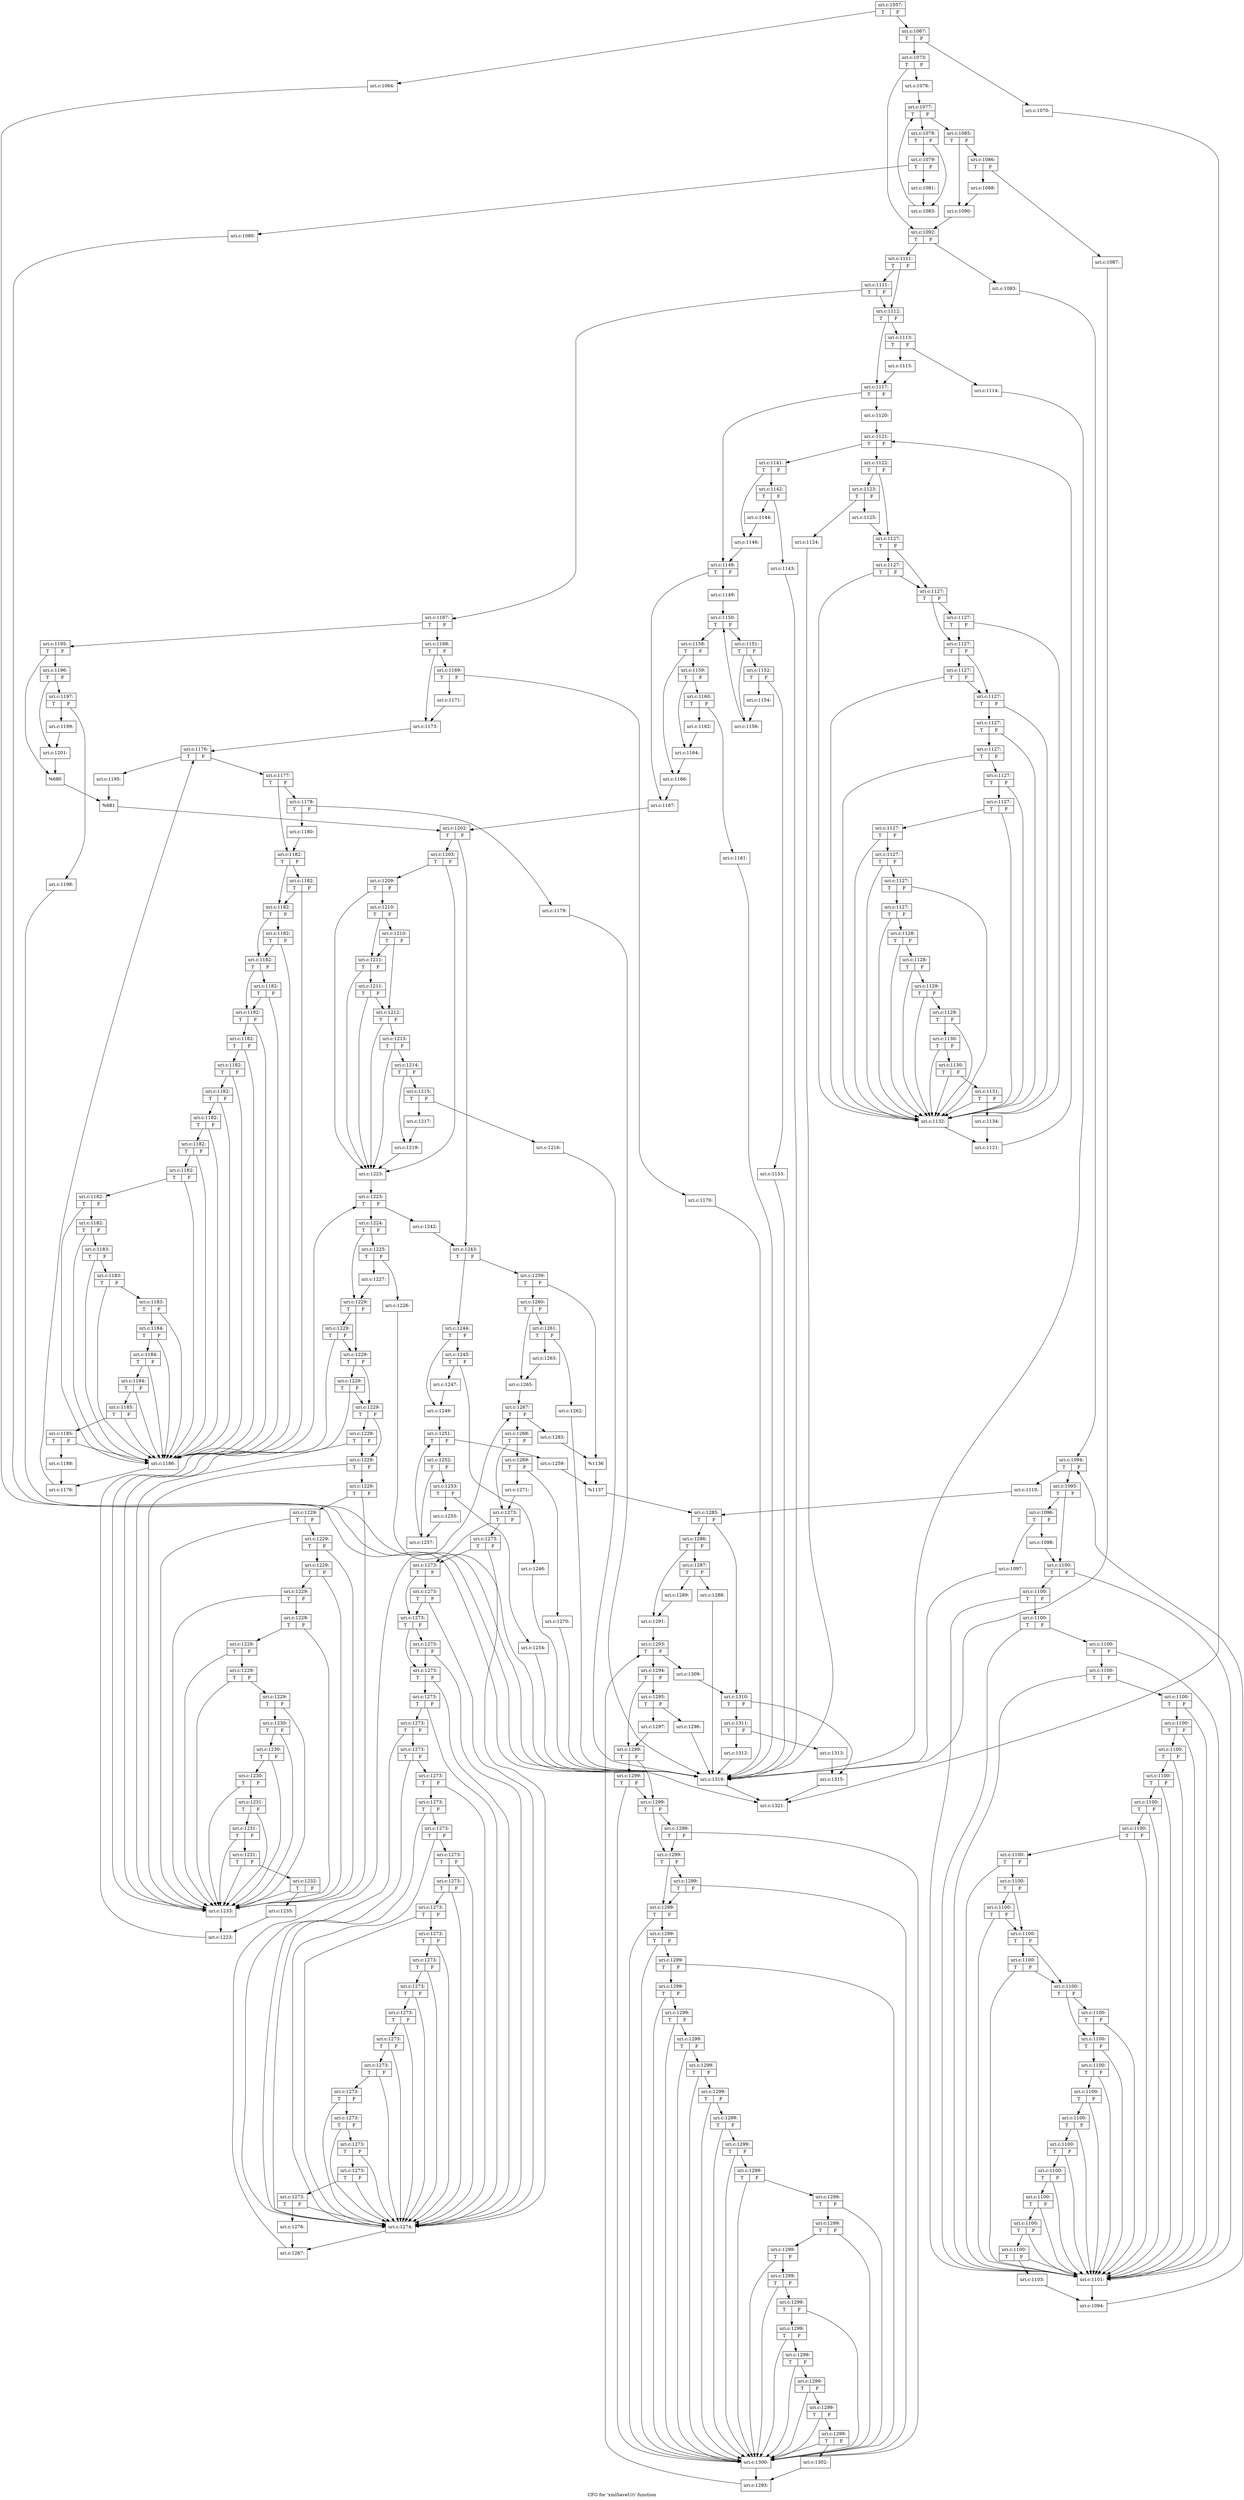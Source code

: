 digraph "CFG for 'xmlSaveUri' function" {
	label="CFG for 'xmlSaveUri' function";

	Node0x471c890 [shape=record,label="{uri.c:1057:|{<s0>T|<s1>F}}"];
	Node0x471c890 -> Node0x471df40;
	Node0x471c890 -> Node0x471df90;
	Node0x471df40 [shape=record,label="{uri.c:1064:}"];
	Node0x471df40 -> Node0x47a42d0;
	Node0x471df90 [shape=record,label="{uri.c:1067:|{<s0>T|<s1>F}}"];
	Node0x471df90 -> Node0x47d1d40;
	Node0x471df90 -> Node0x47d1d90;
	Node0x47d1d40 [shape=record,label="{uri.c:1070:}"];
	Node0x47d1d40 -> Node0x47a42d0;
	Node0x47d1d90 [shape=record,label="{uri.c:1073:|{<s0>T|<s1>F}}"];
	Node0x47d1d90 -> Node0x47a3900;
	Node0x47d1d90 -> Node0x47d26c0;
	Node0x47a3900 [shape=record,label="{uri.c:1076:}"];
	Node0x47a3900 -> Node0x47a0fc0;
	Node0x47a0fc0 [shape=record,label="{uri.c:1077:|{<s0>T|<s1>F}}"];
	Node0x47a0fc0 -> Node0x47d3a30;
	Node0x47a0fc0 -> Node0x47d37d0;
	Node0x47d3a30 [shape=record,label="{uri.c:1078:|{<s0>T|<s1>F}}"];
	Node0x47d3a30 -> Node0x47d3c20;
	Node0x47d3a30 -> Node0x47d3c70;
	Node0x47d3c20 [shape=record,label="{uri.c:1079:|{<s0>T|<s1>F}}"];
	Node0x47d3c20 -> Node0x47a4d70;
	Node0x47d3c20 -> Node0x47d4840;
	Node0x47a4d70 [shape=record,label="{uri.c:1080:}"];
	Node0x47a4d70 -> Node0x47d4cf0;
	Node0x47d4840 [shape=record,label="{uri.c:1081:}"];
	Node0x47d4840 -> Node0x47d3c70;
	Node0x47d3c70 [shape=record,label="{uri.c:1083:}"];
	Node0x47d3c70 -> Node0x47a0fc0;
	Node0x47d37d0 [shape=record,label="{uri.c:1085:|{<s0>T|<s1>F}}"];
	Node0x47d37d0 -> Node0x47d6970;
	Node0x47d37d0 -> Node0x47d69c0;
	Node0x47d6970 [shape=record,label="{uri.c:1086:|{<s0>T|<s1>F}}"];
	Node0x47d6970 -> Node0x47d7140;
	Node0x47d6970 -> Node0x47d7190;
	Node0x47d7140 [shape=record,label="{uri.c:1087:}"];
	Node0x47d7140 -> Node0x47d4cf0;
	Node0x47d7190 [shape=record,label="{uri.c:1088:}"];
	Node0x47d7190 -> Node0x47d69c0;
	Node0x47d69c0 [shape=record,label="{uri.c:1090:}"];
	Node0x47d69c0 -> Node0x47d26c0;
	Node0x47d26c0 [shape=record,label="{uri.c:1092:|{<s0>T|<s1>F}}"];
	Node0x47d26c0 -> Node0x47d7d30;
	Node0x47d26c0 -> Node0x47d7dd0;
	Node0x47d7d30 [shape=record,label="{uri.c:1093:}"];
	Node0x47d7d30 -> Node0x47d8490;
	Node0x47d8490 [shape=record,label="{uri.c:1094:|{<s0>T|<s1>F}}"];
	Node0x47d8490 -> Node0x47d8940;
	Node0x47d8490 -> Node0x47d86b0;
	Node0x47d8940 [shape=record,label="{uri.c:1095:|{<s0>T|<s1>F}}"];
	Node0x47d8940 -> Node0x47d8b30;
	Node0x47d8940 -> Node0x47d8b80;
	Node0x47d8b30 [shape=record,label="{uri.c:1096:|{<s0>T|<s1>F}}"];
	Node0x47d8b30 -> Node0x47d9220;
	Node0x47d8b30 -> Node0x47d9270;
	Node0x47d9220 [shape=record,label="{uri.c:1097:}"];
	Node0x47d9220 -> Node0x47d4cf0;
	Node0x47d9270 [shape=record,label="{uri.c:1098:}"];
	Node0x47d9270 -> Node0x47d8b80;
	Node0x47d8b80 [shape=record,label="{uri.c:1100:|{<s0>T|<s1>F}}"];
	Node0x47d8b80 -> Node0x47d9880;
	Node0x47d8b80 -> Node0x47d9d40;
	Node0x47d9d40 [shape=record,label="{uri.c:1100:|{<s0>T|<s1>F}}"];
	Node0x47d9d40 -> Node0x47d9880;
	Node0x47d9d40 -> Node0x47d9cf0;
	Node0x47d9cf0 [shape=record,label="{uri.c:1100:|{<s0>T|<s1>F}}"];
	Node0x47d9cf0 -> Node0x47d9880;
	Node0x47d9cf0 -> Node0x47d9ca0;
	Node0x47d9ca0 [shape=record,label="{uri.c:1100:|{<s0>T|<s1>F}}"];
	Node0x47d9ca0 -> Node0x47d9880;
	Node0x47d9ca0 -> Node0x47d9c50;
	Node0x47d9c50 [shape=record,label="{uri.c:1100:|{<s0>T|<s1>F}}"];
	Node0x47d9c50 -> Node0x47d9880;
	Node0x47d9c50 -> Node0x47d9c00;
	Node0x47d9c00 [shape=record,label="{uri.c:1100:|{<s0>T|<s1>F}}"];
	Node0x47d9c00 -> Node0x47d9880;
	Node0x47d9c00 -> Node0x47d9bb0;
	Node0x47d9bb0 [shape=record,label="{uri.c:1100:|{<s0>T|<s1>F}}"];
	Node0x47d9bb0 -> Node0x47d9880;
	Node0x47d9bb0 -> Node0x47d9b60;
	Node0x47d9b60 [shape=record,label="{uri.c:1100:|{<s0>T|<s1>F}}"];
	Node0x47d9b60 -> Node0x47d9880;
	Node0x47d9b60 -> Node0x47d9b10;
	Node0x47d9b10 [shape=record,label="{uri.c:1100:|{<s0>T|<s1>F}}"];
	Node0x47d9b10 -> Node0x47d9880;
	Node0x47d9b10 -> Node0x47d9ac0;
	Node0x47d9ac0 [shape=record,label="{uri.c:1100:|{<s0>T|<s1>F}}"];
	Node0x47d9ac0 -> Node0x47d9880;
	Node0x47d9ac0 -> Node0x47d9a70;
	Node0x47d9a70 [shape=record,label="{uri.c:1100:|{<s0>T|<s1>F}}"];
	Node0x47d9a70 -> Node0x47d9880;
	Node0x47d9a70 -> Node0x47d99f0;
	Node0x47d99f0 [shape=record,label="{uri.c:1100:|{<s0>T|<s1>F}}"];
	Node0x47d99f0 -> Node0x47d9880;
	Node0x47d99f0 -> Node0x47d9970;
	Node0x47d9970 [shape=record,label="{uri.c:1100:|{<s0>T|<s1>F}}"];
	Node0x47d9970 -> Node0x47dbc10;
	Node0x47d9970 -> Node0x47dbbc0;
	Node0x47dbc10 [shape=record,label="{uri.c:1100:|{<s0>T|<s1>F}}"];
	Node0x47dbc10 -> Node0x47d9880;
	Node0x47dbc10 -> Node0x47dbbc0;
	Node0x47dbbc0 [shape=record,label="{uri.c:1100:|{<s0>T|<s1>F}}"];
	Node0x47dbbc0 -> Node0x47dc140;
	Node0x47dbbc0 -> Node0x47dbb70;
	Node0x47dc140 [shape=record,label="{uri.c:1100:|{<s0>T|<s1>F}}"];
	Node0x47dc140 -> Node0x47d9880;
	Node0x47dc140 -> Node0x47dbb70;
	Node0x47dbb70 [shape=record,label="{uri.c:1100:|{<s0>T|<s1>F}}"];
	Node0x47dbb70 -> Node0x47dc670;
	Node0x47dbb70 -> Node0x47dbaf0;
	Node0x47dc670 [shape=record,label="{uri.c:1100:|{<s0>T|<s1>F}}"];
	Node0x47dc670 -> Node0x47d9880;
	Node0x47dc670 -> Node0x47dbaf0;
	Node0x47dbaf0 [shape=record,label="{uri.c:1100:|{<s0>T|<s1>F}}"];
	Node0x47dbaf0 -> Node0x47d9880;
	Node0x47dbaf0 -> Node0x47dcdd0;
	Node0x47dcdd0 [shape=record,label="{uri.c:1100:|{<s0>T|<s1>F}}"];
	Node0x47dcdd0 -> Node0x47d9880;
	Node0x47dcdd0 -> Node0x47dcd80;
	Node0x47dcd80 [shape=record,label="{uri.c:1100:|{<s0>T|<s1>F}}"];
	Node0x47dcd80 -> Node0x47d9880;
	Node0x47dcd80 -> Node0x47dcd30;
	Node0x47dcd30 [shape=record,label="{uri.c:1100:|{<s0>T|<s1>F}}"];
	Node0x47dcd30 -> Node0x47d9880;
	Node0x47dcd30 -> Node0x47dcce0;
	Node0x47dcce0 [shape=record,label="{uri.c:1100:|{<s0>T|<s1>F}}"];
	Node0x47dcce0 -> Node0x47d9880;
	Node0x47dcce0 -> Node0x47dcc90;
	Node0x47dcc90 [shape=record,label="{uri.c:1100:|{<s0>T|<s1>F}}"];
	Node0x47dcc90 -> Node0x47d9880;
	Node0x47dcc90 -> Node0x47dcc40;
	Node0x47dcc40 [shape=record,label="{uri.c:1100:|{<s0>T|<s1>F}}"];
	Node0x47dcc40 -> Node0x47d9880;
	Node0x47dcc40 -> Node0x47dcbf0;
	Node0x47dcbf0 [shape=record,label="{uri.c:1100:|{<s0>T|<s1>F}}"];
	Node0x47dcbf0 -> Node0x47d9880;
	Node0x47dcbf0 -> Node0x47dcba0;
	Node0x47dcba0 [shape=record,label="{uri.c:1100:|{<s0>T|<s1>F}}"];
	Node0x47dcba0 -> Node0x47d9880;
	Node0x47dcba0 -> Node0x47d9920;
	Node0x47d9880 [shape=record,label="{uri.c:1101:}"];
	Node0x47d9880 -> Node0x47d98d0;
	Node0x47d9920 [shape=record,label="{uri.c:1103:}"];
	Node0x47d9920 -> Node0x47d98d0;
	Node0x47d98d0 [shape=record,label="{uri.c:1094:}"];
	Node0x47d98d0 -> Node0x47d8490;
	Node0x47d86b0 [shape=record,label="{uri.c:1110:}"];
	Node0x47d86b0 -> Node0x47d7d80;
	Node0x47d7dd0 [shape=record,label="{uri.c:1111:|{<s0>T|<s1>F}}"];
	Node0x47d7dd0 -> Node0x47d28b0;
	Node0x47d7dd0 -> Node0x47d29a0;
	Node0x47d29a0 [shape=record,label="{uri.c:1111:|{<s0>T|<s1>F}}"];
	Node0x47d29a0 -> Node0x47d28b0;
	Node0x47d29a0 -> Node0x47d2950;
	Node0x47d28b0 [shape=record,label="{uri.c:1112:|{<s0>T|<s1>F}}"];
	Node0x47d28b0 -> Node0x47d32a0;
	Node0x47d28b0 -> Node0x47d32f0;
	Node0x47d32a0 [shape=record,label="{uri.c:1113:|{<s0>T|<s1>F}}"];
	Node0x47d32a0 -> Node0x47e3570;
	Node0x47d32a0 -> Node0x47e35c0;
	Node0x47e3570 [shape=record,label="{uri.c:1114:}"];
	Node0x47e3570 -> Node0x47d4cf0;
	Node0x47e35c0 [shape=record,label="{uri.c:1115:}"];
	Node0x47e35c0 -> Node0x47d32f0;
	Node0x47d32f0 [shape=record,label="{uri.c:1117:|{<s0>T|<s1>F}}"];
	Node0x47d32f0 -> Node0x47e44d0;
	Node0x47d32f0 -> Node0x47e4520;
	Node0x47e44d0 [shape=record,label="{uri.c:1120:}"];
	Node0x47e44d0 -> Node0x47966c0;
	Node0x47966c0 [shape=record,label="{uri.c:1121:|{<s0>T|<s1>F}}"];
	Node0x47966c0 -> Node0x47e56d0;
	Node0x47966c0 -> Node0x47e5440;
	Node0x47e56d0 [shape=record,label="{uri.c:1122:|{<s0>T|<s1>F}}"];
	Node0x47e56d0 -> Node0x479bc90;
	Node0x47e56d0 -> Node0x47e5950;
	Node0x479bc90 [shape=record,label="{uri.c:1123:|{<s0>T|<s1>F}}"];
	Node0x479bc90 -> Node0x47e5fb0;
	Node0x479bc90 -> Node0x47e6000;
	Node0x47e5fb0 [shape=record,label="{uri.c:1124:}"];
	Node0x47e5fb0 -> Node0x47d4cf0;
	Node0x47e6000 [shape=record,label="{uri.c:1125:}"];
	Node0x47e6000 -> Node0x47e5950;
	Node0x47e5950 [shape=record,label="{uri.c:1127:|{<s0>T|<s1>F}}"];
	Node0x47e5950 -> Node0x47e6ba0;
	Node0x47e5950 -> Node0x47e6b50;
	Node0x47e6ba0 [shape=record,label="{uri.c:1127:|{<s0>T|<s1>F}}"];
	Node0x47e6ba0 -> Node0x47e6610;
	Node0x47e6ba0 -> Node0x47e6b50;
	Node0x47e6b50 [shape=record,label="{uri.c:1127:|{<s0>T|<s1>F}}"];
	Node0x47e6b50 -> Node0x47e70b0;
	Node0x47e6b50 -> Node0x47e6b00;
	Node0x47e70b0 [shape=record,label="{uri.c:1127:|{<s0>T|<s1>F}}"];
	Node0x47e70b0 -> Node0x47e6610;
	Node0x47e70b0 -> Node0x47e6b00;
	Node0x47e6b00 [shape=record,label="{uri.c:1127:|{<s0>T|<s1>F}}"];
	Node0x47e6b00 -> Node0x47e7560;
	Node0x47e6b00 -> Node0x47e6a80;
	Node0x47e7560 [shape=record,label="{uri.c:1127:|{<s0>T|<s1>F}}"];
	Node0x47e7560 -> Node0x47e6610;
	Node0x47e7560 -> Node0x47e6a80;
	Node0x47e6a80 [shape=record,label="{uri.c:1127:|{<s0>T|<s1>F}}"];
	Node0x47e6a80 -> Node0x47e6610;
	Node0x47e6a80 -> Node0x47e7c40;
	Node0x47e7c40 [shape=record,label="{uri.c:1127:|{<s0>T|<s1>F}}"];
	Node0x47e7c40 -> Node0x47e6610;
	Node0x47e7c40 -> Node0x47e7bf0;
	Node0x47e7bf0 [shape=record,label="{uri.c:1127:|{<s0>T|<s1>F}}"];
	Node0x47e7bf0 -> Node0x47e6610;
	Node0x47e7bf0 -> Node0x47e7ba0;
	Node0x47e7ba0 [shape=record,label="{uri.c:1127:|{<s0>T|<s1>F}}"];
	Node0x47e7ba0 -> Node0x47e6610;
	Node0x47e7ba0 -> Node0x47e7b50;
	Node0x47e7b50 [shape=record,label="{uri.c:1127:|{<s0>T|<s1>F}}"];
	Node0x47e7b50 -> Node0x47e6610;
	Node0x47e7b50 -> Node0x47e7b00;
	Node0x47e7b00 [shape=record,label="{uri.c:1127:|{<s0>T|<s1>F}}"];
	Node0x47e7b00 -> Node0x47e6610;
	Node0x47e7b00 -> Node0x47e7ab0;
	Node0x47e7ab0 [shape=record,label="{uri.c:1127:|{<s0>T|<s1>F}}"];
	Node0x47e7ab0 -> Node0x47e6610;
	Node0x47e7ab0 -> Node0x47e7a60;
	Node0x47e7a60 [shape=record,label="{uri.c:1127:|{<s0>T|<s1>F}}"];
	Node0x47e7a60 -> Node0x47e6610;
	Node0x47e7a60 -> Node0x47e7a10;
	Node0x47e7a10 [shape=record,label="{uri.c:1127:|{<s0>T|<s1>F}}"];
	Node0x47e7a10 -> Node0x47e6610;
	Node0x47e7a10 -> Node0x47e6a00;
	Node0x47e6a00 [shape=record,label="{uri.c:1128:|{<s0>T|<s1>F}}"];
	Node0x47e6a00 -> Node0x47e6610;
	Node0x47e6a00 -> Node0x47e6980;
	Node0x47e6980 [shape=record,label="{uri.c:1128:|{<s0>T|<s1>F}}"];
	Node0x47e6980 -> Node0x47e6610;
	Node0x47e6980 -> Node0x47e6900;
	Node0x47e6900 [shape=record,label="{uri.c:1129:|{<s0>T|<s1>F}}"];
	Node0x47e6900 -> Node0x47e6610;
	Node0x47e6900 -> Node0x47e6880;
	Node0x47e6880 [shape=record,label="{uri.c:1129:|{<s0>T|<s1>F}}"];
	Node0x47e6880 -> Node0x47e6610;
	Node0x47e6880 -> Node0x47e6800;
	Node0x47e6800 [shape=record,label="{uri.c:1130:|{<s0>T|<s1>F}}"];
	Node0x47e6800 -> Node0x47e6610;
	Node0x47e6800 -> Node0x47e6780;
	Node0x47e6780 [shape=record,label="{uri.c:1130:|{<s0>T|<s1>F}}"];
	Node0x47e6780 -> Node0x47e6610;
	Node0x47e6780 -> Node0x47e6700;
	Node0x47e6700 [shape=record,label="{uri.c:1131:|{<s0>T|<s1>F}}"];
	Node0x47e6700 -> Node0x47e6610;
	Node0x47e6700 -> Node0x47e66b0;
	Node0x47e6610 [shape=record,label="{uri.c:1132:}"];
	Node0x47e6610 -> Node0x47e6660;
	Node0x47e66b0 [shape=record,label="{uri.c:1134:}"];
	Node0x47e66b0 -> Node0x47e6660;
	Node0x47e6660 [shape=record,label="{uri.c:1121:}"];
	Node0x47e6660 -> Node0x47966c0;
	Node0x47e5440 [shape=record,label="{uri.c:1141:|{<s0>T|<s1>F}}"];
	Node0x47e5440 -> Node0x47ed3b0;
	Node0x47e5440 -> Node0x47ed400;
	Node0x47ed3b0 [shape=record,label="{uri.c:1142:|{<s0>T|<s1>F}}"];
	Node0x47ed3b0 -> Node0x47edb40;
	Node0x47ed3b0 -> Node0x47edb90;
	Node0x47edb40 [shape=record,label="{uri.c:1143:}"];
	Node0x47edb40 -> Node0x47d4cf0;
	Node0x47edb90 [shape=record,label="{uri.c:1144:}"];
	Node0x47edb90 -> Node0x47ed400;
	Node0x47ed400 [shape=record,label="{uri.c:1146:}"];
	Node0x47ed400 -> Node0x47e4520;
	Node0x47e4520 [shape=record,label="{uri.c:1148:|{<s0>T|<s1>F}}"];
	Node0x47e4520 -> Node0x47ee6f0;
	Node0x47e4520 -> Node0x47ee740;
	Node0x47ee6f0 [shape=record,label="{uri.c:1149:}"];
	Node0x47ee6f0 -> Node0x47eee00;
	Node0x47eee00 [shape=record,label="{uri.c:1150:|{<s0>T|<s1>F}}"];
	Node0x47eee00 -> Node0x47ef2b0;
	Node0x47eee00 -> Node0x47ef020;
	Node0x47ef2b0 [shape=record,label="{uri.c:1151:|{<s0>T|<s1>F}}"];
	Node0x47ef2b0 -> Node0x47d6d40;
	Node0x47ef2b0 -> Node0x47d6d90;
	Node0x47d6d40 [shape=record,label="{uri.c:1152:|{<s0>T|<s1>F}}"];
	Node0x47d6d40 -> Node0x47efca0;
	Node0x47d6d40 -> Node0x47efcf0;
	Node0x47efca0 [shape=record,label="{uri.c:1153:}"];
	Node0x47efca0 -> Node0x47d4cf0;
	Node0x47efcf0 [shape=record,label="{uri.c:1154:}"];
	Node0x47efcf0 -> Node0x47d6d90;
	Node0x47d6d90 [shape=record,label="{uri.c:1156:}"];
	Node0x47d6d90 -> Node0x47eee00;
	Node0x47ef020 [shape=record,label="{uri.c:1158:|{<s0>T|<s1>F}}"];
	Node0x47ef020 -> Node0x47f09e0;
	Node0x47ef020 -> Node0x47f0a30;
	Node0x47f09e0 [shape=record,label="{uri.c:1159:|{<s0>T|<s1>F}}"];
	Node0x47f09e0 -> Node0x47f0f20;
	Node0x47f09e0 -> Node0x47f0f70;
	Node0x47f0f20 [shape=record,label="{uri.c:1160:|{<s0>T|<s1>F}}"];
	Node0x47f0f20 -> Node0x47f1650;
	Node0x47f0f20 -> Node0x47f16a0;
	Node0x47f1650 [shape=record,label="{uri.c:1161:}"];
	Node0x47f1650 -> Node0x47d4cf0;
	Node0x47f16a0 [shape=record,label="{uri.c:1162:}"];
	Node0x47f16a0 -> Node0x47f0f70;
	Node0x47f0f70 [shape=record,label="{uri.c:1164:}"];
	Node0x47f0f70 -> Node0x47f0a30;
	Node0x47f0a30 [shape=record,label="{uri.c:1166:}"];
	Node0x47f0a30 -> Node0x47ee740;
	Node0x47ee740 [shape=record,label="{uri.c:1167:}"];
	Node0x47ee740 -> Node0x47d2900;
	Node0x47d2950 [shape=record,label="{uri.c:1167:|{<s0>T|<s1>F}}"];
	Node0x47d2950 -> Node0x47f2560;
	Node0x47d2950 -> Node0x47f32d0;
	Node0x47f2560 [shape=record,label="{uri.c:1168:|{<s0>T|<s1>F}}"];
	Node0x47f2560 -> Node0x47f3740;
	Node0x47f2560 -> Node0x47f3790;
	Node0x47f3740 [shape=record,label="{uri.c:1169:|{<s0>T|<s1>F}}"];
	Node0x47f3740 -> Node0x47f3df0;
	Node0x47f3740 -> Node0x47f3e40;
	Node0x47f3df0 [shape=record,label="{uri.c:1170:}"];
	Node0x47f3df0 -> Node0x47d4cf0;
	Node0x47f3e40 [shape=record,label="{uri.c:1171:}"];
	Node0x47f3e40 -> Node0x47f3790;
	Node0x47f3790 [shape=record,label="{uri.c:1173:}"];
	Node0x47f3790 -> Node0x47e1720;
	Node0x47e1720 [shape=record,label="{uri.c:1176:|{<s0>T|<s1>F}}"];
	Node0x47e1720 -> Node0x47e1b90;
	Node0x47e1720 -> Node0x47e1900;
	Node0x47e1b90 [shape=record,label="{uri.c:1177:|{<s0>T|<s1>F}}"];
	Node0x47e1b90 -> Node0x47e1d00;
	Node0x47e1b90 -> Node0x47e1d50;
	Node0x47e1d00 [shape=record,label="{uri.c:1178:|{<s0>T|<s1>F}}"];
	Node0x47e1d00 -> Node0x47e2330;
	Node0x47e1d00 -> Node0x47e2380;
	Node0x47e2330 [shape=record,label="{uri.c:1179:}"];
	Node0x47e2330 -> Node0x47d4cf0;
	Node0x47e2380 [shape=record,label="{uri.c:1180:}"];
	Node0x47e2380 -> Node0x47e1d50;
	Node0x47e1d50 [shape=record,label="{uri.c:1182:|{<s0>T|<s1>F}}"];
	Node0x47e1d50 -> Node0x47e2fa0;
	Node0x47e1d50 -> Node0x47e2f50;
	Node0x47e2fa0 [shape=record,label="{uri.c:1182:|{<s0>T|<s1>F}}"];
	Node0x47e2fa0 -> Node0x47e2990;
	Node0x47e2fa0 -> Node0x47e2f50;
	Node0x47e2f50 [shape=record,label="{uri.c:1182:|{<s0>T|<s1>F}}"];
	Node0x47e2f50 -> Node0x47f8a40;
	Node0x47e2f50 -> Node0x47e2f00;
	Node0x47f8a40 [shape=record,label="{uri.c:1182:|{<s0>T|<s1>F}}"];
	Node0x47f8a40 -> Node0x47e2990;
	Node0x47f8a40 -> Node0x47e2f00;
	Node0x47e2f00 [shape=record,label="{uri.c:1182:|{<s0>T|<s1>F}}"];
	Node0x47e2f00 -> Node0x47f8ef0;
	Node0x47e2f00 -> Node0x47e2e80;
	Node0x47f8ef0 [shape=record,label="{uri.c:1182:|{<s0>T|<s1>F}}"];
	Node0x47f8ef0 -> Node0x47e2990;
	Node0x47f8ef0 -> Node0x47e2e80;
	Node0x47e2e80 [shape=record,label="{uri.c:1182:|{<s0>T|<s1>F}}"];
	Node0x47e2e80 -> Node0x47e2990;
	Node0x47e2e80 -> Node0x47f95d0;
	Node0x47f95d0 [shape=record,label="{uri.c:1182:|{<s0>T|<s1>F}}"];
	Node0x47f95d0 -> Node0x47e2990;
	Node0x47f95d0 -> Node0x47f9580;
	Node0x47f9580 [shape=record,label="{uri.c:1182:|{<s0>T|<s1>F}}"];
	Node0x47f9580 -> Node0x47e2990;
	Node0x47f9580 -> Node0x47f9530;
	Node0x47f9530 [shape=record,label="{uri.c:1182:|{<s0>T|<s1>F}}"];
	Node0x47f9530 -> Node0x47e2990;
	Node0x47f9530 -> Node0x47f94e0;
	Node0x47f94e0 [shape=record,label="{uri.c:1182:|{<s0>T|<s1>F}}"];
	Node0x47f94e0 -> Node0x47e2990;
	Node0x47f94e0 -> Node0x47f9490;
	Node0x47f9490 [shape=record,label="{uri.c:1182:|{<s0>T|<s1>F}}"];
	Node0x47f9490 -> Node0x47e2990;
	Node0x47f9490 -> Node0x47f9440;
	Node0x47f9440 [shape=record,label="{uri.c:1182:|{<s0>T|<s1>F}}"];
	Node0x47f9440 -> Node0x47e2990;
	Node0x47f9440 -> Node0x47f93f0;
	Node0x47f93f0 [shape=record,label="{uri.c:1182:|{<s0>T|<s1>F}}"];
	Node0x47f93f0 -> Node0x47e2990;
	Node0x47f93f0 -> Node0x47f93a0;
	Node0x47f93a0 [shape=record,label="{uri.c:1182:|{<s0>T|<s1>F}}"];
	Node0x47f93a0 -> Node0x47e2990;
	Node0x47f93a0 -> Node0x47e2e00;
	Node0x47e2e00 [shape=record,label="{uri.c:1183:|{<s0>T|<s1>F}}"];
	Node0x47e2e00 -> Node0x47e2990;
	Node0x47e2e00 -> Node0x47e2d80;
	Node0x47e2d80 [shape=record,label="{uri.c:1183:|{<s0>T|<s1>F}}"];
	Node0x47e2d80 -> Node0x47e2990;
	Node0x47e2d80 -> Node0x47e2d00;
	Node0x47e2d00 [shape=record,label="{uri.c:1183:|{<s0>T|<s1>F}}"];
	Node0x47e2d00 -> Node0x47e2990;
	Node0x47e2d00 -> Node0x47e2c80;
	Node0x47e2c80 [shape=record,label="{uri.c:1184:|{<s0>T|<s1>F}}"];
	Node0x47e2c80 -> Node0x47e2990;
	Node0x47e2c80 -> Node0x47e2c00;
	Node0x47e2c00 [shape=record,label="{uri.c:1184:|{<s0>T|<s1>F}}"];
	Node0x47e2c00 -> Node0x47e2990;
	Node0x47e2c00 -> Node0x47e2b80;
	Node0x47e2b80 [shape=record,label="{uri.c:1184:|{<s0>T|<s1>F}}"];
	Node0x47e2b80 -> Node0x47e2990;
	Node0x47e2b80 -> Node0x47e2b00;
	Node0x47e2b00 [shape=record,label="{uri.c:1185:|{<s0>T|<s1>F}}"];
	Node0x47e2b00 -> Node0x47e2990;
	Node0x47e2b00 -> Node0x47e2a80;
	Node0x47e2a80 [shape=record,label="{uri.c:1185:|{<s0>T|<s1>F}}"];
	Node0x47e2a80 -> Node0x47e2990;
	Node0x47e2a80 -> Node0x47e2a30;
	Node0x47e2990 [shape=record,label="{uri.c:1186:}"];
	Node0x47e2990 -> Node0x47e29e0;
	Node0x47e2a30 [shape=record,label="{uri.c:1188:}"];
	Node0x47e2a30 -> Node0x47e29e0;
	Node0x47e29e0 [shape=record,label="{uri.c:1176:}"];
	Node0x47e29e0 -> Node0x47e1720;
	Node0x47e1900 [shape=record,label="{uri.c:1195:}"];
	Node0x47e1900 -> Node0x47f2890;
	Node0x47f32d0 [shape=record,label="{uri.c:1195:|{<s0>T|<s1>F}}"];
	Node0x47f32d0 -> Node0x47ff530;
	Node0x47f32d0 -> Node0x47ff580;
	Node0x47ff530 [shape=record,label="{uri.c:1196:|{<s0>T|<s1>F}}"];
	Node0x47ff530 -> Node0x47ffa70;
	Node0x47ff530 -> Node0x47ffac0;
	Node0x47ffa70 [shape=record,label="{uri.c:1197:|{<s0>T|<s1>F}}"];
	Node0x47ffa70 -> Node0x48001a0;
	Node0x47ffa70 -> Node0x48001f0;
	Node0x48001a0 [shape=record,label="{uri.c:1198:}"];
	Node0x48001a0 -> Node0x47d4cf0;
	Node0x48001f0 [shape=record,label="{uri.c:1199:}"];
	Node0x48001f0 -> Node0x47ffac0;
	Node0x47ffac0 [shape=record,label="{uri.c:1201:}"];
	Node0x47ffac0 -> Node0x47ff580;
	Node0x47ff580 [shape=record,label="{%680}"];
	Node0x47ff580 -> Node0x47f2890;
	Node0x47f2890 [shape=record,label="{%681}"];
	Node0x47f2890 -> Node0x47d2900;
	Node0x47d2900 [shape=record,label="{uri.c:1202:|{<s0>T|<s1>F}}"];
	Node0x47d2900 -> Node0x4800a40;
	Node0x47d2900 -> Node0x4800a90;
	Node0x4800a40 [shape=record,label="{uri.c:1203:|{<s0>T|<s1>F}}"];
	Node0x4800a40 -> Node0x4801420;
	Node0x4800a40 -> Node0x4801250;
	Node0x4801420 [shape=record,label="{uri.c:1209:|{<s0>T|<s1>F}}"];
	Node0x4801420 -> Node0x48013a0;
	Node0x4801420 -> Node0x4801250;
	Node0x48013a0 [shape=record,label="{uri.c:1210:|{<s0>T|<s1>F}}"];
	Node0x48013a0 -> Node0x4801d90;
	Node0x48013a0 -> Node0x4801d10;
	Node0x4801d90 [shape=record,label="{uri.c:1210:|{<s0>T|<s1>F}}"];
	Node0x4801d90 -> Node0x4801320;
	Node0x4801d90 -> Node0x4801d10;
	Node0x4801d10 [shape=record,label="{uri.c:1211:|{<s0>T|<s1>F}}"];
	Node0x4801d10 -> Node0x4802510;
	Node0x4801d10 -> Node0x4801250;
	Node0x4802510 [shape=record,label="{uri.c:1211:|{<s0>T|<s1>F}}"];
	Node0x4802510 -> Node0x4801320;
	Node0x4802510 -> Node0x4801250;
	Node0x4801320 [shape=record,label="{uri.c:1212:|{<s0>T|<s1>F}}"];
	Node0x4801320 -> Node0x48012a0;
	Node0x4801320 -> Node0x4801250;
	Node0x48012a0 [shape=record,label="{uri.c:1213:|{<s0>T|<s1>F}}"];
	Node0x48012a0 -> Node0x4801200;
	Node0x48012a0 -> Node0x4801250;
	Node0x4801200 [shape=record,label="{uri.c:1214:|{<s0>T|<s1>F}}"];
	Node0x4801200 -> Node0x4803920;
	Node0x4801200 -> Node0x4803c50;
	Node0x4803920 [shape=record,label="{uri.c:1215:|{<s0>T|<s1>F}}"];
	Node0x4803920 -> Node0x48043d0;
	Node0x4803920 -> Node0x4804420;
	Node0x48043d0 [shape=record,label="{uri.c:1216:}"];
	Node0x48043d0 -> Node0x47d4cf0;
	Node0x4804420 [shape=record,label="{uri.c:1217:}"];
	Node0x4804420 -> Node0x4803c50;
	Node0x4803c50 [shape=record,label="{uri.c:1219:}"];
	Node0x4803c50 -> Node0x4801250;
	Node0x4801250 [shape=record,label="{uri.c:1223:}"];
	Node0x4801250 -> Node0x4805dd0;
	Node0x4805dd0 [shape=record,label="{uri.c:1223:|{<s0>T|<s1>F}}"];
	Node0x4805dd0 -> Node0x4806240;
	Node0x4805dd0 -> Node0x4805fb0;
	Node0x4806240 [shape=record,label="{uri.c:1224:|{<s0>T|<s1>F}}"];
	Node0x4806240 -> Node0x48063b0;
	Node0x4806240 -> Node0x4806400;
	Node0x48063b0 [shape=record,label="{uri.c:1225:|{<s0>T|<s1>F}}"];
	Node0x48063b0 -> Node0x48069e0;
	Node0x48063b0 -> Node0x4806a30;
	Node0x48069e0 [shape=record,label="{uri.c:1226:}"];
	Node0x48069e0 -> Node0x47d4cf0;
	Node0x4806a30 [shape=record,label="{uri.c:1227:}"];
	Node0x4806a30 -> Node0x4806400;
	Node0x4806400 [shape=record,label="{uri.c:1229:|{<s0>T|<s1>F}}"];
	Node0x4806400 -> Node0x4807360;
	Node0x4806400 -> Node0x4807310;
	Node0x4807360 [shape=record,label="{uri.c:1229:|{<s0>T|<s1>F}}"];
	Node0x4807360 -> Node0x4803490;
	Node0x4807360 -> Node0x4807310;
	Node0x4807310 [shape=record,label="{uri.c:1229:|{<s0>T|<s1>F}}"];
	Node0x4807310 -> Node0x4807870;
	Node0x4807310 -> Node0x48072c0;
	Node0x4807870 [shape=record,label="{uri.c:1229:|{<s0>T|<s1>F}}"];
	Node0x4807870 -> Node0x4803490;
	Node0x4807870 -> Node0x48072c0;
	Node0x48072c0 [shape=record,label="{uri.c:1229:|{<s0>T|<s1>F}}"];
	Node0x48072c0 -> Node0x4807d20;
	Node0x48072c0 -> Node0x4807240;
	Node0x4807d20 [shape=record,label="{uri.c:1229:|{<s0>T|<s1>F}}"];
	Node0x4807d20 -> Node0x4803490;
	Node0x4807d20 -> Node0x4807240;
	Node0x4807240 [shape=record,label="{uri.c:1229:|{<s0>T|<s1>F}}"];
	Node0x4807240 -> Node0x4803490;
	Node0x4807240 -> Node0x4808400;
	Node0x4808400 [shape=record,label="{uri.c:1229:|{<s0>T|<s1>F}}"];
	Node0x4808400 -> Node0x4803490;
	Node0x4808400 -> Node0x48083b0;
	Node0x48083b0 [shape=record,label="{uri.c:1229:|{<s0>T|<s1>F}}"];
	Node0x48083b0 -> Node0x4803490;
	Node0x48083b0 -> Node0x4808360;
	Node0x4808360 [shape=record,label="{uri.c:1229:|{<s0>T|<s1>F}}"];
	Node0x4808360 -> Node0x4803490;
	Node0x4808360 -> Node0x4808310;
	Node0x4808310 [shape=record,label="{uri.c:1229:|{<s0>T|<s1>F}}"];
	Node0x4808310 -> Node0x4803490;
	Node0x4808310 -> Node0x48082c0;
	Node0x48082c0 [shape=record,label="{uri.c:1229:|{<s0>T|<s1>F}}"];
	Node0x48082c0 -> Node0x4803490;
	Node0x48082c0 -> Node0x4808270;
	Node0x4808270 [shape=record,label="{uri.c:1229:|{<s0>T|<s1>F}}"];
	Node0x4808270 -> Node0x4803490;
	Node0x4808270 -> Node0x4808220;
	Node0x4808220 [shape=record,label="{uri.c:1229:|{<s0>T|<s1>F}}"];
	Node0x4808220 -> Node0x4803490;
	Node0x4808220 -> Node0x48081d0;
	Node0x48081d0 [shape=record,label="{uri.c:1229:|{<s0>T|<s1>F}}"];
	Node0x48081d0 -> Node0x4803490;
	Node0x48081d0 -> Node0x48071c0;
	Node0x48071c0 [shape=record,label="{uri.c:1229:|{<s0>T|<s1>F}}"];
	Node0x48071c0 -> Node0x4803490;
	Node0x48071c0 -> Node0x4807140;
	Node0x4807140 [shape=record,label="{uri.c:1230:|{<s0>T|<s1>F}}"];
	Node0x4807140 -> Node0x4803490;
	Node0x4807140 -> Node0x48070f0;
	Node0x48070f0 [shape=record,label="{uri.c:1230:|{<s0>T|<s1>F}}"];
	Node0x48070f0 -> Node0x4803490;
	Node0x48070f0 -> Node0x48070a0;
	Node0x48070a0 [shape=record,label="{uri.c:1230:|{<s0>T|<s1>F}}"];
	Node0x48070a0 -> Node0x4803490;
	Node0x48070a0 -> Node0x4807050;
	Node0x4807050 [shape=record,label="{uri.c:1231:|{<s0>T|<s1>F}}"];
	Node0x4807050 -> Node0x4803490;
	Node0x4807050 -> Node0x4807000;
	Node0x4807000 [shape=record,label="{uri.c:1231:|{<s0>T|<s1>F}}"];
	Node0x4807000 -> Node0x4803490;
	Node0x4807000 -> Node0x4803840;
	Node0x4803840 [shape=record,label="{uri.c:1231:|{<s0>T|<s1>F}}"];
	Node0x4803840 -> Node0x4803490;
	Node0x4803840 -> Node0x48037f0;
	Node0x48037f0 [shape=record,label="{uri.c:1232:|{<s0>T|<s1>F}}"];
	Node0x48037f0 -> Node0x4803490;
	Node0x48037f0 -> Node0x4803a60;
	Node0x4803490 [shape=record,label="{uri.c:1233:}"];
	Node0x4803490 -> Node0x4803a10;
	Node0x4803a60 [shape=record,label="{uri.c:1235:}"];
	Node0x4803a60 -> Node0x4803a10;
	Node0x4803a10 [shape=record,label="{uri.c:1223:}"];
	Node0x4803a10 -> Node0x4805dd0;
	Node0x4805fb0 [shape=record,label="{uri.c:1242:}"];
	Node0x4805fb0 -> Node0x4800a90;
	Node0x4800a90 [shape=record,label="{uri.c:1243:|{<s0>T|<s1>F}}"];
	Node0x4800a90 -> Node0x480df80;
	Node0x4800a90 -> Node0x480e020;
	Node0x480df80 [shape=record,label="{uri.c:1244:|{<s0>T|<s1>F}}"];
	Node0x480df80 -> Node0x480e510;
	Node0x480df80 -> Node0x480e560;
	Node0x480e510 [shape=record,label="{uri.c:1245:|{<s0>T|<s1>F}}"];
	Node0x480e510 -> Node0x480ec40;
	Node0x480e510 -> Node0x480ec90;
	Node0x480ec40 [shape=record,label="{uri.c:1246:}"];
	Node0x480ec40 -> Node0x47d4cf0;
	Node0x480ec90 [shape=record,label="{uri.c:1247:}"];
	Node0x480ec90 -> Node0x480e560;
	Node0x480e560 [shape=record,label="{uri.c:1249:}"];
	Node0x480e560 -> Node0x480f930;
	Node0x480f930 [shape=record,label="{uri.c:1251:|{<s0>T|<s1>F}}"];
	Node0x480f930 -> Node0x480fde0;
	Node0x480f930 -> Node0x480fb50;
	Node0x480fde0 [shape=record,label="{uri.c:1252:|{<s0>T|<s1>F}}"];
	Node0x480fde0 -> Node0x480ffd0;
	Node0x480fde0 -> Node0x4810020;
	Node0x480ffd0 [shape=record,label="{uri.c:1253:|{<s0>T|<s1>F}}"];
	Node0x480ffd0 -> Node0x4810680;
	Node0x480ffd0 -> Node0x48106d0;
	Node0x4810680 [shape=record,label="{uri.c:1254:}"];
	Node0x4810680 -> Node0x47d4cf0;
	Node0x48106d0 [shape=record,label="{uri.c:1255:}"];
	Node0x48106d0 -> Node0x4810020;
	Node0x4810020 [shape=record,label="{uri.c:1257:}"];
	Node0x4810020 -> Node0x480f930;
	Node0x480fb50 [shape=record,label="{uri.c:1259:}"];
	Node0x480fb50 -> Node0x480dfd0;
	Node0x480e020 [shape=record,label="{uri.c:1259:|{<s0>T|<s1>F}}"];
	Node0x480e020 -> Node0x4811480;
	Node0x480e020 -> Node0x48114d0;
	Node0x4811480 [shape=record,label="{uri.c:1260:|{<s0>T|<s1>F}}"];
	Node0x4811480 -> Node0x4811a00;
	Node0x4811480 -> Node0x4811a50;
	Node0x4811a00 [shape=record,label="{uri.c:1261:|{<s0>T|<s1>F}}"];
	Node0x4811a00 -> Node0x4812130;
	Node0x4811a00 -> Node0x4812180;
	Node0x4812130 [shape=record,label="{uri.c:1262:}"];
	Node0x4812130 -> Node0x47d4cf0;
	Node0x4812180 [shape=record,label="{uri.c:1263:}"];
	Node0x4812180 -> Node0x4811a50;
	Node0x4811a50 [shape=record,label="{uri.c:1265:}"];
	Node0x4811a50 -> Node0x4812de0;
	Node0x4812de0 [shape=record,label="{uri.c:1267:|{<s0>T|<s1>F}}"];
	Node0x4812de0 -> Node0x4813290;
	Node0x4812de0 -> Node0x4813000;
	Node0x4813290 [shape=record,label="{uri.c:1268:|{<s0>T|<s1>F}}"];
	Node0x4813290 -> Node0x4813480;
	Node0x4813290 -> Node0x48134d0;
	Node0x4813480 [shape=record,label="{uri.c:1269:|{<s0>T|<s1>F}}"];
	Node0x4813480 -> Node0x4813b30;
	Node0x4813480 -> Node0x4813b80;
	Node0x4813b30 [shape=record,label="{uri.c:1270:}"];
	Node0x4813b30 -> Node0x47d4cf0;
	Node0x4813b80 [shape=record,label="{uri.c:1271:}"];
	Node0x4813b80 -> Node0x48134d0;
	Node0x48134d0 [shape=record,label="{uri.c:1273:|{<s0>T|<s1>F}}"];
	Node0x48134d0 -> Node0x4814420;
	Node0x48134d0 -> Node0x48143d0;
	Node0x4814420 [shape=record,label="{uri.c:1273:|{<s0>T|<s1>F}}"];
	Node0x4814420 -> Node0x4814190;
	Node0x4814420 -> Node0x48143d0;
	Node0x48143d0 [shape=record,label="{uri.c:1273:|{<s0>T|<s1>F}}"];
	Node0x48143d0 -> Node0x4814930;
	Node0x48143d0 -> Node0x4814380;
	Node0x4814930 [shape=record,label="{uri.c:1273:|{<s0>T|<s1>F}}"];
	Node0x4814930 -> Node0x4814190;
	Node0x4814930 -> Node0x4814380;
	Node0x4814380 [shape=record,label="{uri.c:1273:|{<s0>T|<s1>F}}"];
	Node0x4814380 -> Node0x4814de0;
	Node0x4814380 -> Node0x4814300;
	Node0x4814de0 [shape=record,label="{uri.c:1273:|{<s0>T|<s1>F}}"];
	Node0x4814de0 -> Node0x4814190;
	Node0x4814de0 -> Node0x4814300;
	Node0x4814300 [shape=record,label="{uri.c:1273:|{<s0>T|<s1>F}}"];
	Node0x4814300 -> Node0x4814190;
	Node0x4814300 -> Node0x48154c0;
	Node0x48154c0 [shape=record,label="{uri.c:1273:|{<s0>T|<s1>F}}"];
	Node0x48154c0 -> Node0x4814190;
	Node0x48154c0 -> Node0x4815470;
	Node0x4815470 [shape=record,label="{uri.c:1273:|{<s0>T|<s1>F}}"];
	Node0x4815470 -> Node0x4814190;
	Node0x4815470 -> Node0x4815420;
	Node0x4815420 [shape=record,label="{uri.c:1273:|{<s0>T|<s1>F}}"];
	Node0x4815420 -> Node0x4814190;
	Node0x4815420 -> Node0x48153d0;
	Node0x48153d0 [shape=record,label="{uri.c:1273:|{<s0>T|<s1>F}}"];
	Node0x48153d0 -> Node0x4814190;
	Node0x48153d0 -> Node0x4815380;
	Node0x4815380 [shape=record,label="{uri.c:1273:|{<s0>T|<s1>F}}"];
	Node0x4815380 -> Node0x4814190;
	Node0x4815380 -> Node0x4815330;
	Node0x4815330 [shape=record,label="{uri.c:1273:|{<s0>T|<s1>F}}"];
	Node0x4815330 -> Node0x4814190;
	Node0x4815330 -> Node0x48152e0;
	Node0x48152e0 [shape=record,label="{uri.c:1273:|{<s0>T|<s1>F}}"];
	Node0x48152e0 -> Node0x4814190;
	Node0x48152e0 -> Node0x4815290;
	Node0x4815290 [shape=record,label="{uri.c:1273:|{<s0>T|<s1>F}}"];
	Node0x4815290 -> Node0x4814190;
	Node0x4815290 -> Node0x4814280;
	Node0x4814280 [shape=record,label="{uri.c:1273:|{<s0>T|<s1>F}}"];
	Node0x4814280 -> Node0x4814190;
	Node0x4814280 -> Node0x4816c10;
	Node0x4816c10 [shape=record,label="{uri.c:1273:|{<s0>T|<s1>F}}"];
	Node0x4816c10 -> Node0x4814190;
	Node0x4816c10 -> Node0x4816bc0;
	Node0x4816bc0 [shape=record,label="{uri.c:1273:|{<s0>T|<s1>F}}"];
	Node0x4816bc0 -> Node0x4814190;
	Node0x4816bc0 -> Node0x4816b70;
	Node0x4816b70 [shape=record,label="{uri.c:1273:|{<s0>T|<s1>F}}"];
	Node0x4816b70 -> Node0x4814190;
	Node0x4816b70 -> Node0x4816b20;
	Node0x4816b20 [shape=record,label="{uri.c:1273:|{<s0>T|<s1>F}}"];
	Node0x4816b20 -> Node0x4814190;
	Node0x4816b20 -> Node0x4816ad0;
	Node0x4816ad0 [shape=record,label="{uri.c:1273:|{<s0>T|<s1>F}}"];
	Node0x4816ad0 -> Node0x4814190;
	Node0x4816ad0 -> Node0x4816a80;
	Node0x4816a80 [shape=record,label="{uri.c:1273:|{<s0>T|<s1>F}}"];
	Node0x4816a80 -> Node0x4814190;
	Node0x4816a80 -> Node0x4816a30;
	Node0x4816a30 [shape=record,label="{uri.c:1273:|{<s0>T|<s1>F}}"];
	Node0x4816a30 -> Node0x4814190;
	Node0x4816a30 -> Node0x48169e0;
	Node0x48169e0 [shape=record,label="{uri.c:1273:|{<s0>T|<s1>F}}"];
	Node0x48169e0 -> Node0x4814190;
	Node0x48169e0 -> Node0x4816990;
	Node0x4816990 [shape=record,label="{uri.c:1273:|{<s0>T|<s1>F}}"];
	Node0x4816990 -> Node0x4814190;
	Node0x4816990 -> Node0x4816940;
	Node0x4816940 [shape=record,label="{uri.c:1273:|{<s0>T|<s1>F}}"];
	Node0x4816940 -> Node0x4814190;
	Node0x4816940 -> Node0x48168c0;
	Node0x48168c0 [shape=record,label="{uri.c:1273:|{<s0>T|<s1>F}}"];
	Node0x48168c0 -> Node0x4814190;
	Node0x48168c0 -> Node0x4814230;
	Node0x4814190 [shape=record,label="{uri.c:1274:}"];
	Node0x4814190 -> Node0x48141e0;
	Node0x4814230 [shape=record,label="{uri.c:1276:}"];
	Node0x4814230 -> Node0x48141e0;
	Node0x48141e0 [shape=record,label="{uri.c:1267:}"];
	Node0x48141e0 -> Node0x4812de0;
	Node0x4813000 [shape=record,label="{uri.c:1283:}"];
	Node0x4813000 -> Node0x48114d0;
	Node0x48114d0 [shape=record,label="{%1136}"];
	Node0x48114d0 -> Node0x480dfd0;
	Node0x480dfd0 [shape=record,label="{%1137}"];
	Node0x480dfd0 -> Node0x47d7d80;
	Node0x47d7d80 [shape=record,label="{uri.c:1285:|{<s0>T|<s1>F}}"];
	Node0x47d7d80 -> Node0x481b6a0;
	Node0x47d7d80 -> Node0x481b6f0;
	Node0x481b6a0 [shape=record,label="{uri.c:1286:|{<s0>T|<s1>F}}"];
	Node0x481b6a0 -> Node0x481ba10;
	Node0x481b6a0 -> Node0x47ef400;
	Node0x481ba10 [shape=record,label="{uri.c:1287:|{<s0>T|<s1>F}}"];
	Node0x481ba10 -> Node0x481c740;
	Node0x481ba10 -> Node0x481c790;
	Node0x481c740 [shape=record,label="{uri.c:1288:}"];
	Node0x481c740 -> Node0x47d4cf0;
	Node0x481c790 [shape=record,label="{uri.c:1289:}"];
	Node0x481c790 -> Node0x47ef400;
	Node0x47ef400 [shape=record,label="{uri.c:1291:}"];
	Node0x47ef400 -> Node0x481d470;
	Node0x481d470 [shape=record,label="{uri.c:1293:|{<s0>T|<s1>F}}"];
	Node0x481d470 -> Node0x481d920;
	Node0x481d470 -> Node0x481d690;
	Node0x481d920 [shape=record,label="{uri.c:1294:|{<s0>T|<s1>F}}"];
	Node0x481d920 -> Node0x481db10;
	Node0x481d920 -> Node0x481db60;
	Node0x481db10 [shape=record,label="{uri.c:1295:|{<s0>T|<s1>F}}"];
	Node0x481db10 -> Node0x481e1c0;
	Node0x481db10 -> Node0x481e210;
	Node0x481e1c0 [shape=record,label="{uri.c:1296:}"];
	Node0x481e1c0 -> Node0x47d4cf0;
	Node0x481e210 [shape=record,label="{uri.c:1297:}"];
	Node0x481e210 -> Node0x481db60;
	Node0x481db60 [shape=record,label="{uri.c:1299:|{<s0>T|<s1>F}}"];
	Node0x481db60 -> Node0x481eab0;
	Node0x481db60 -> Node0x481ea60;
	Node0x481eab0 [shape=record,label="{uri.c:1299:|{<s0>T|<s1>F}}"];
	Node0x481eab0 -> Node0x481e820;
	Node0x481eab0 -> Node0x481ea60;
	Node0x481ea60 [shape=record,label="{uri.c:1299:|{<s0>T|<s1>F}}"];
	Node0x481ea60 -> Node0x481efc0;
	Node0x481ea60 -> Node0x481ea10;
	Node0x481efc0 [shape=record,label="{uri.c:1299:|{<s0>T|<s1>F}}"];
	Node0x481efc0 -> Node0x481e820;
	Node0x481efc0 -> Node0x481ea10;
	Node0x481ea10 [shape=record,label="{uri.c:1299:|{<s0>T|<s1>F}}"];
	Node0x481ea10 -> Node0x481f470;
	Node0x481ea10 -> Node0x481e990;
	Node0x481f470 [shape=record,label="{uri.c:1299:|{<s0>T|<s1>F}}"];
	Node0x481f470 -> Node0x481e820;
	Node0x481f470 -> Node0x481e990;
	Node0x481e990 [shape=record,label="{uri.c:1299:|{<s0>T|<s1>F}}"];
	Node0x481e990 -> Node0x481e820;
	Node0x481e990 -> Node0x481fb50;
	Node0x481fb50 [shape=record,label="{uri.c:1299:|{<s0>T|<s1>F}}"];
	Node0x481fb50 -> Node0x481e820;
	Node0x481fb50 -> Node0x481fb00;
	Node0x481fb00 [shape=record,label="{uri.c:1299:|{<s0>T|<s1>F}}"];
	Node0x481fb00 -> Node0x481e820;
	Node0x481fb00 -> Node0x481fab0;
	Node0x481fab0 [shape=record,label="{uri.c:1299:|{<s0>T|<s1>F}}"];
	Node0x481fab0 -> Node0x481e820;
	Node0x481fab0 -> Node0x481fa60;
	Node0x481fa60 [shape=record,label="{uri.c:1299:|{<s0>T|<s1>F}}"];
	Node0x481fa60 -> Node0x481e820;
	Node0x481fa60 -> Node0x481fa10;
	Node0x481fa10 [shape=record,label="{uri.c:1299:|{<s0>T|<s1>F}}"];
	Node0x481fa10 -> Node0x481e820;
	Node0x481fa10 -> Node0x481f9c0;
	Node0x481f9c0 [shape=record,label="{uri.c:1299:|{<s0>T|<s1>F}}"];
	Node0x481f9c0 -> Node0x481e820;
	Node0x481f9c0 -> Node0x481f970;
	Node0x481f970 [shape=record,label="{uri.c:1299:|{<s0>T|<s1>F}}"];
	Node0x481f970 -> Node0x481e820;
	Node0x481f970 -> Node0x481f920;
	Node0x481f920 [shape=record,label="{uri.c:1299:|{<s0>T|<s1>F}}"];
	Node0x481f920 -> Node0x481e820;
	Node0x481f920 -> Node0x481e910;
	Node0x481e910 [shape=record,label="{uri.c:1299:|{<s0>T|<s1>F}}"];
	Node0x481e910 -> Node0x481e820;
	Node0x481e910 -> Node0x48212a0;
	Node0x48212a0 [shape=record,label="{uri.c:1299:|{<s0>T|<s1>F}}"];
	Node0x48212a0 -> Node0x481e820;
	Node0x48212a0 -> Node0x4821250;
	Node0x4821250 [shape=record,label="{uri.c:1299:|{<s0>T|<s1>F}}"];
	Node0x4821250 -> Node0x481e820;
	Node0x4821250 -> Node0x4821200;
	Node0x4821200 [shape=record,label="{uri.c:1299:|{<s0>T|<s1>F}}"];
	Node0x4821200 -> Node0x481e820;
	Node0x4821200 -> Node0x48211b0;
	Node0x48211b0 [shape=record,label="{uri.c:1299:|{<s0>T|<s1>F}}"];
	Node0x48211b0 -> Node0x481e820;
	Node0x48211b0 -> Node0x4821160;
	Node0x4821160 [shape=record,label="{uri.c:1299:|{<s0>T|<s1>F}}"];
	Node0x4821160 -> Node0x481e820;
	Node0x4821160 -> Node0x4821110;
	Node0x4821110 [shape=record,label="{uri.c:1299:|{<s0>T|<s1>F}}"];
	Node0x4821110 -> Node0x481e820;
	Node0x4821110 -> Node0x48210c0;
	Node0x48210c0 [shape=record,label="{uri.c:1299:|{<s0>T|<s1>F}}"];
	Node0x48210c0 -> Node0x481e820;
	Node0x48210c0 -> Node0x4821070;
	Node0x4821070 [shape=record,label="{uri.c:1299:|{<s0>T|<s1>F}}"];
	Node0x4821070 -> Node0x481e820;
	Node0x4821070 -> Node0x4821020;
	Node0x4821020 [shape=record,label="{uri.c:1299:|{<s0>T|<s1>F}}"];
	Node0x4821020 -> Node0x481e820;
	Node0x4821020 -> Node0x4820fd0;
	Node0x4820fd0 [shape=record,label="{uri.c:1299:|{<s0>T|<s1>F}}"];
	Node0x4820fd0 -> Node0x481e820;
	Node0x4820fd0 -> Node0x4820f50;
	Node0x4820f50 [shape=record,label="{uri.c:1299:|{<s0>T|<s1>F}}"];
	Node0x4820f50 -> Node0x481e820;
	Node0x4820f50 -> Node0x481e8c0;
	Node0x481e820 [shape=record,label="{uri.c:1300:}"];
	Node0x481e820 -> Node0x481e870;
	Node0x481e8c0 [shape=record,label="{uri.c:1302:}"];
	Node0x481e8c0 -> Node0x481e870;
	Node0x481e870 [shape=record,label="{uri.c:1293:}"];
	Node0x481e870 -> Node0x481d470;
	Node0x481d690 [shape=record,label="{uri.c:1309:}"];
	Node0x481d690 -> Node0x481b6f0;
	Node0x481b6f0 [shape=record,label="{uri.c:1310:|{<s0>T|<s1>F}}"];
	Node0x481b6f0 -> Node0x47f7680;
	Node0x481b6f0 -> Node0x47f76d0;
	Node0x47f7680 [shape=record,label="{uri.c:1311:|{<s0>T|<s1>F}}"];
	Node0x47f7680 -> Node0x47f7d30;
	Node0x47f7680 -> Node0x47f7d80;
	Node0x47f7d30 [shape=record,label="{uri.c:1312:}"];
	Node0x47f7d30 -> Node0x47d4cf0;
	Node0x47f7d80 [shape=record,label="{uri.c:1313:}"];
	Node0x47f7d80 -> Node0x47f76d0;
	Node0x47f76d0 [shape=record,label="{uri.c:1315:}"];
	Node0x47f76d0 -> Node0x47a42d0;
	Node0x47d4cf0 [shape=record,label="{uri.c:1319:}"];
	Node0x47d4cf0 -> Node0x47a42d0;
	Node0x47a42d0 [shape=record,label="{uri.c:1321:}"];
}
